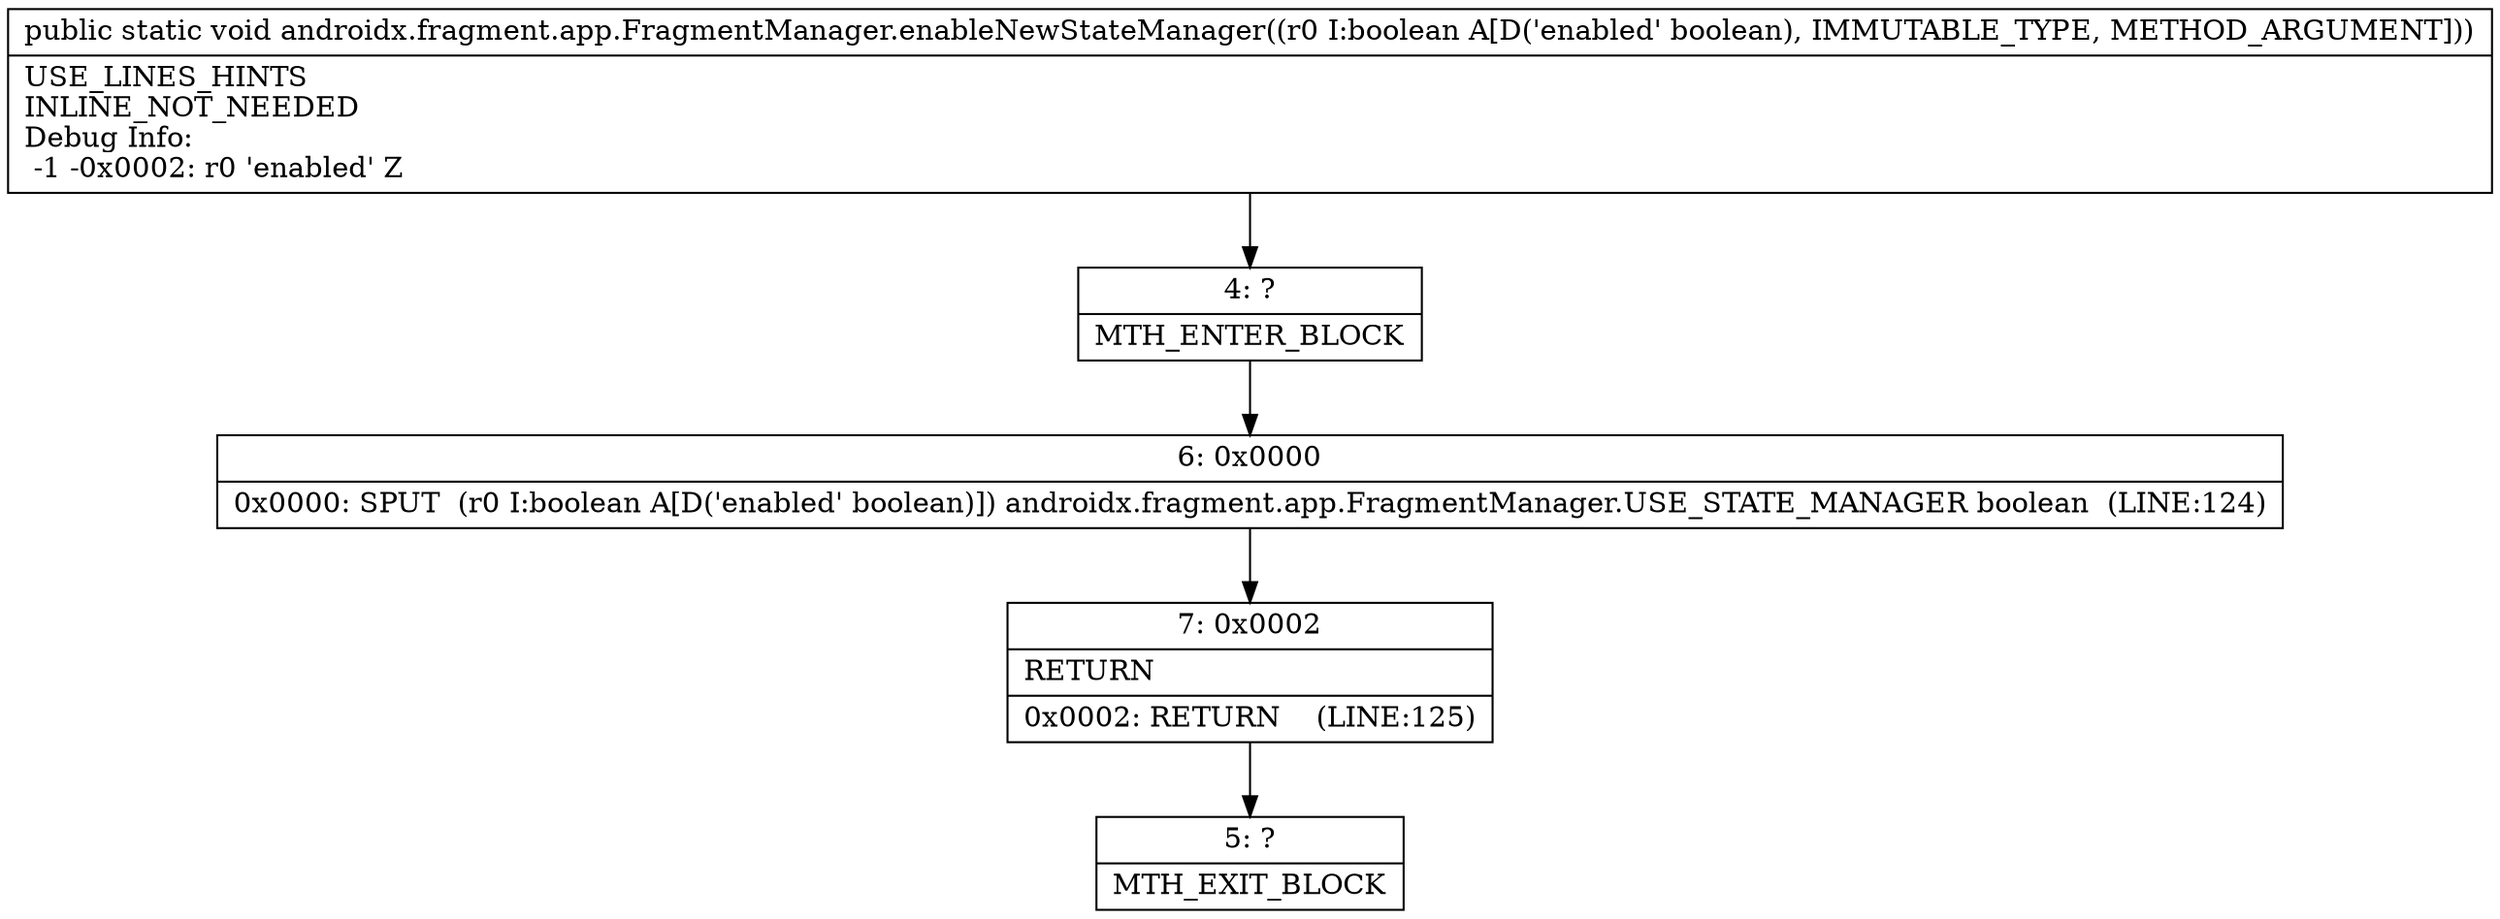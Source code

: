 digraph "CFG forandroidx.fragment.app.FragmentManager.enableNewStateManager(Z)V" {
Node_4 [shape=record,label="{4\:\ ?|MTH_ENTER_BLOCK\l}"];
Node_6 [shape=record,label="{6\:\ 0x0000|0x0000: SPUT  (r0 I:boolean A[D('enabled' boolean)]) androidx.fragment.app.FragmentManager.USE_STATE_MANAGER boolean  (LINE:124)\l}"];
Node_7 [shape=record,label="{7\:\ 0x0002|RETURN\l|0x0002: RETURN    (LINE:125)\l}"];
Node_5 [shape=record,label="{5\:\ ?|MTH_EXIT_BLOCK\l}"];
MethodNode[shape=record,label="{public static void androidx.fragment.app.FragmentManager.enableNewStateManager((r0 I:boolean A[D('enabled' boolean), IMMUTABLE_TYPE, METHOD_ARGUMENT]))  | USE_LINES_HINTS\lINLINE_NOT_NEEDED\lDebug Info:\l  \-1 \-0x0002: r0 'enabled' Z\l}"];
MethodNode -> Node_4;Node_4 -> Node_6;
Node_6 -> Node_7;
Node_7 -> Node_5;
}


